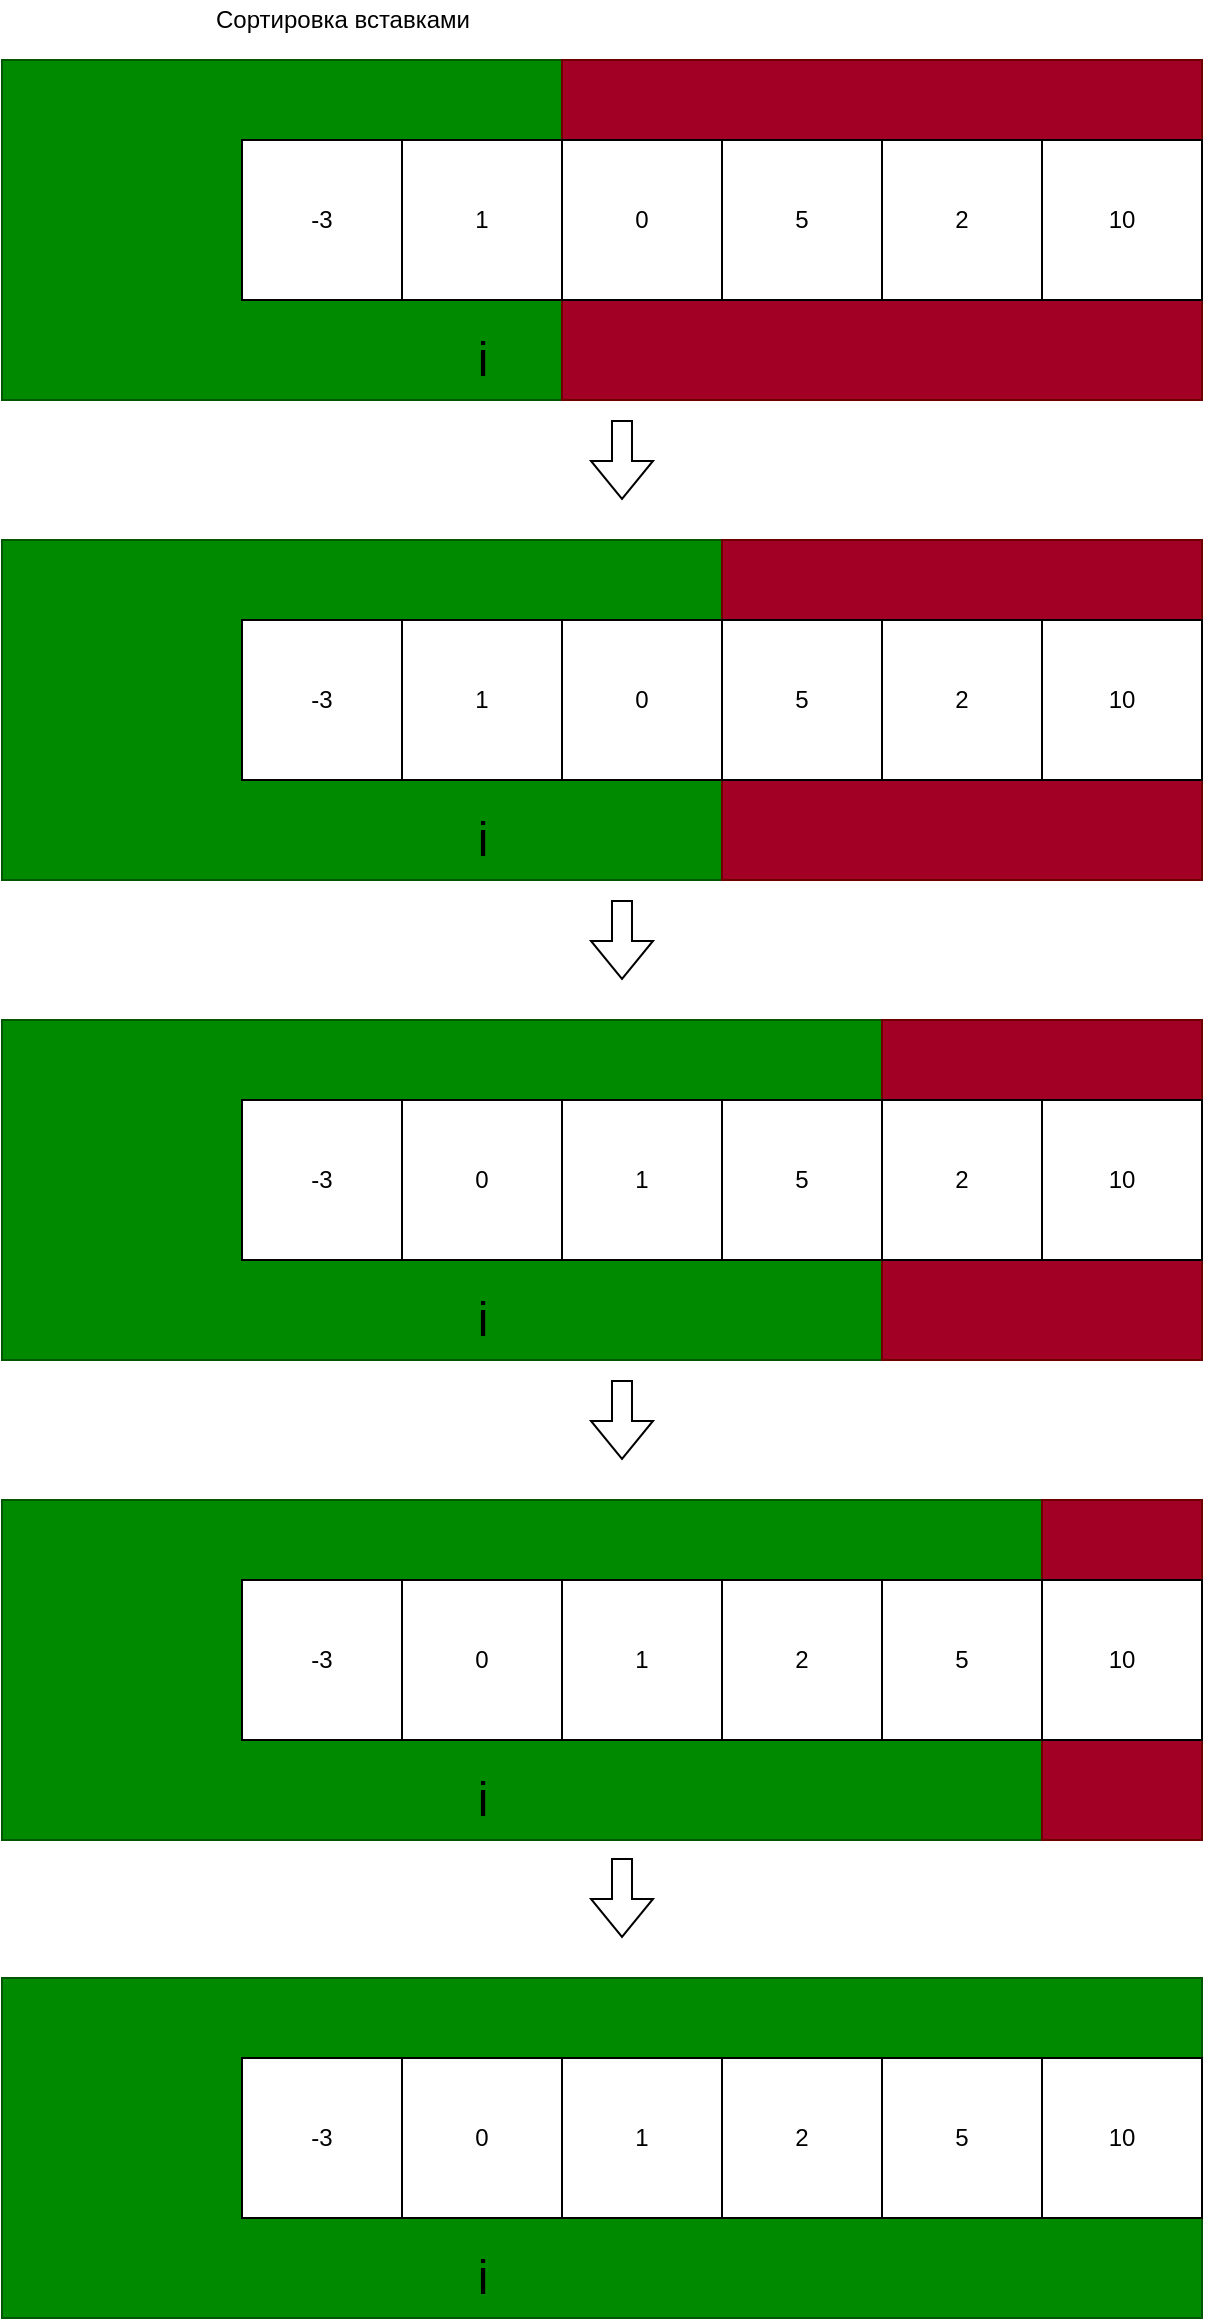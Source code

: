 <mxfile version="16.4.3" type="device" pages="2"><diagram id="kNC0PNn01H6Dtq6Pj9W3" name="Сортировка вставками"><mxGraphModel dx="2031" dy="1074" grid="1" gridSize="10" guides="1" tooltips="1" connect="1" arrows="1" fold="1" page="1" pageScale="1" pageWidth="827" pageHeight="1169" math="0" shadow="0"><root><mxCell id="0"/><mxCell id="1" parent="0"/><UserObject label="" link="https://app.diagrams.net/" id="_wTzo_Le8yrNWbZz3wkW-10"><mxCell style="rounded=0;whiteSpace=wrap;html=1;fillColor=#008a00;fontColor=#ffffff;strokeColor=#005700;" vertex="1" parent="1"><mxGeometry x="40" y="40" width="280" height="170" as="geometry"/></mxCell></UserObject><UserObject label="" link="https://app.diagrams.net/" id="_wTzo_Le8yrNWbZz3wkW-12"><mxCell style="rounded=0;whiteSpace=wrap;html=1;fillColor=#a20025;fontColor=#ffffff;strokeColor=#6F0000;" vertex="1" parent="1"><mxGeometry x="320" y="40" width="320" height="170" as="geometry"/></mxCell></UserObject><mxCell id="_wTzo_Le8yrNWbZz3wkW-1" value="1" style="whiteSpace=wrap;html=1;aspect=fixed;" vertex="1" parent="1"><mxGeometry x="240" y="80" width="80" height="80" as="geometry"/></mxCell><mxCell id="_wTzo_Le8yrNWbZz3wkW-2" value="-3" style="whiteSpace=wrap;html=1;aspect=fixed;" vertex="1" parent="1"><mxGeometry x="160" y="80" width="80" height="80" as="geometry"/></mxCell><mxCell id="_wTzo_Le8yrNWbZz3wkW-3" value="0" style="whiteSpace=wrap;html=1;aspect=fixed;" vertex="1" parent="1"><mxGeometry x="320" y="80" width="80" height="80" as="geometry"/></mxCell><mxCell id="_wTzo_Le8yrNWbZz3wkW-4" value="5" style="whiteSpace=wrap;html=1;aspect=fixed;" vertex="1" parent="1"><mxGeometry x="400" y="80" width="80" height="80" as="geometry"/></mxCell><mxCell id="_wTzo_Le8yrNWbZz3wkW-5" value="2" style="whiteSpace=wrap;html=1;aspect=fixed;" vertex="1" parent="1"><mxGeometry x="480" y="80" width="80" height="80" as="geometry"/></mxCell><mxCell id="_wTzo_Le8yrNWbZz3wkW-6" value="10" style="whiteSpace=wrap;html=1;aspect=fixed;" vertex="1" parent="1"><mxGeometry x="560" y="80" width="80" height="80" as="geometry"/></mxCell><mxCell id="_wTzo_Le8yrNWbZz3wkW-8" value="Сортировка вставками" style="text;html=1;align=center;verticalAlign=middle;resizable=0;points=[];autosize=1;strokeColor=none;fillColor=none;" vertex="1" parent="1"><mxGeometry x="135" y="10" width="150" height="20" as="geometry"/></mxCell><mxCell id="_wTzo_Le8yrNWbZz3wkW-13" value="&lt;font style=&quot;font-size: 24px&quot;&gt;i&lt;/font&gt;" style="text;html=1;align=center;verticalAlign=middle;resizable=0;points=[];autosize=1;strokeColor=none;fillColor=none;" vertex="1" parent="1"><mxGeometry x="270" y="180" width="20" height="20" as="geometry"/></mxCell><UserObject label="" link="https://app.diagrams.net/" id="_wTzo_Le8yrNWbZz3wkW-14"><mxCell style="rounded=0;whiteSpace=wrap;html=1;fillColor=#008a00;fontColor=#ffffff;strokeColor=#005700;" vertex="1" parent="1"><mxGeometry x="40" y="280" width="360" height="170" as="geometry"/></mxCell></UserObject><UserObject label="" link="https://app.diagrams.net/" id="_wTzo_Le8yrNWbZz3wkW-15"><mxCell style="rounded=0;whiteSpace=wrap;html=1;fillColor=#a20025;fontColor=#ffffff;strokeColor=#6F0000;" vertex="1" parent="1"><mxGeometry x="400" y="280" width="240" height="170" as="geometry"/></mxCell></UserObject><mxCell id="_wTzo_Le8yrNWbZz3wkW-16" value="0" style="whiteSpace=wrap;html=1;aspect=fixed;" vertex="1" parent="1"><mxGeometry x="320" y="320" width="80" height="80" as="geometry"/></mxCell><mxCell id="_wTzo_Le8yrNWbZz3wkW-17" value="-3" style="whiteSpace=wrap;html=1;aspect=fixed;" vertex="1" parent="1"><mxGeometry x="160" y="320" width="80" height="80" as="geometry"/></mxCell><mxCell id="_wTzo_Le8yrNWbZz3wkW-18" value="1" style="whiteSpace=wrap;html=1;aspect=fixed;" vertex="1" parent="1"><mxGeometry x="240" y="320" width="80" height="80" as="geometry"/></mxCell><mxCell id="_wTzo_Le8yrNWbZz3wkW-19" value="5" style="whiteSpace=wrap;html=1;aspect=fixed;" vertex="1" parent="1"><mxGeometry x="400" y="320" width="80" height="80" as="geometry"/></mxCell><mxCell id="_wTzo_Le8yrNWbZz3wkW-20" value="2" style="whiteSpace=wrap;html=1;aspect=fixed;" vertex="1" parent="1"><mxGeometry x="480" y="320" width="80" height="80" as="geometry"/></mxCell><mxCell id="_wTzo_Le8yrNWbZz3wkW-21" value="10" style="whiteSpace=wrap;html=1;aspect=fixed;" vertex="1" parent="1"><mxGeometry x="560" y="320" width="80" height="80" as="geometry"/></mxCell><mxCell id="_wTzo_Le8yrNWbZz3wkW-23" value="&lt;font style=&quot;font-size: 24px&quot;&gt;i&lt;/font&gt;" style="text;html=1;align=center;verticalAlign=middle;resizable=0;points=[];autosize=1;strokeColor=none;fillColor=none;" vertex="1" parent="1"><mxGeometry x="270" y="420" width="20" height="20" as="geometry"/></mxCell><mxCell id="_wTzo_Le8yrNWbZz3wkW-24" value="" style="shape=flexArrow;endArrow=classic;html=1;rounded=0;fontSize=24;" edge="1" parent="1"><mxGeometry width="50" height="50" relative="1" as="geometry"><mxPoint x="350" y="220" as="sourcePoint"/><mxPoint x="350" y="260" as="targetPoint"/></mxGeometry></mxCell><UserObject label="" link="https://app.diagrams.net/" id="_wTzo_Le8yrNWbZz3wkW-26"><mxCell style="rounded=0;whiteSpace=wrap;html=1;fillColor=#008a00;fontColor=#ffffff;strokeColor=#005700;" vertex="1" parent="1"><mxGeometry x="40" y="520" width="440" height="170" as="geometry"/></mxCell></UserObject><UserObject label="" link="https://app.diagrams.net/" id="_wTzo_Le8yrNWbZz3wkW-27"><mxCell style="rounded=0;whiteSpace=wrap;html=1;fillColor=#a20025;fontColor=#ffffff;strokeColor=#6F0000;" vertex="1" parent="1"><mxGeometry x="480" y="520" width="160" height="170" as="geometry"/></mxCell></UserObject><mxCell id="_wTzo_Le8yrNWbZz3wkW-28" value="1" style="whiteSpace=wrap;html=1;aspect=fixed;" vertex="1" parent="1"><mxGeometry x="320" y="560" width="80" height="80" as="geometry"/></mxCell><mxCell id="_wTzo_Le8yrNWbZz3wkW-29" value="-3" style="whiteSpace=wrap;html=1;aspect=fixed;" vertex="1" parent="1"><mxGeometry x="160" y="560" width="80" height="80" as="geometry"/></mxCell><mxCell id="_wTzo_Le8yrNWbZz3wkW-30" value="0" style="whiteSpace=wrap;html=1;aspect=fixed;" vertex="1" parent="1"><mxGeometry x="240" y="560" width="80" height="80" as="geometry"/></mxCell><mxCell id="_wTzo_Le8yrNWbZz3wkW-31" value="5" style="whiteSpace=wrap;html=1;aspect=fixed;" vertex="1" parent="1"><mxGeometry x="400" y="560" width="80" height="80" as="geometry"/></mxCell><mxCell id="_wTzo_Le8yrNWbZz3wkW-32" value="2" style="whiteSpace=wrap;html=1;aspect=fixed;" vertex="1" parent="1"><mxGeometry x="480" y="560" width="80" height="80" as="geometry"/></mxCell><mxCell id="_wTzo_Le8yrNWbZz3wkW-33" value="10" style="whiteSpace=wrap;html=1;aspect=fixed;" vertex="1" parent="1"><mxGeometry x="560" y="560" width="80" height="80" as="geometry"/></mxCell><mxCell id="_wTzo_Le8yrNWbZz3wkW-34" value="&lt;font style=&quot;font-size: 24px&quot;&gt;i&lt;/font&gt;" style="text;html=1;align=center;verticalAlign=middle;resizable=0;points=[];autosize=1;strokeColor=none;fillColor=none;" vertex="1" parent="1"><mxGeometry x="270" y="660" width="20" height="20" as="geometry"/></mxCell><mxCell id="_wTzo_Le8yrNWbZz3wkW-35" value="" style="shape=flexArrow;endArrow=classic;html=1;rounded=0;fontSize=24;" edge="1" parent="1"><mxGeometry width="50" height="50" relative="1" as="geometry"><mxPoint x="350" y="460" as="sourcePoint"/><mxPoint x="350" y="500" as="targetPoint"/></mxGeometry></mxCell><UserObject label="" link="https://app.diagrams.net/" id="_wTzo_Le8yrNWbZz3wkW-57"><mxCell style="rounded=0;whiteSpace=wrap;html=1;fillColor=#008a00;fontColor=#ffffff;strokeColor=#005700;" vertex="1" parent="1"><mxGeometry x="40" y="760" width="520" height="170" as="geometry"/></mxCell></UserObject><UserObject label="" link="https://app.diagrams.net/" id="_wTzo_Le8yrNWbZz3wkW-58"><mxCell style="rounded=0;whiteSpace=wrap;html=1;fillColor=#a20025;fontColor=#ffffff;strokeColor=#6F0000;" vertex="1" parent="1"><mxGeometry x="560" y="760" width="80" height="170" as="geometry"/></mxCell></UserObject><mxCell id="_wTzo_Le8yrNWbZz3wkW-59" value="1" style="whiteSpace=wrap;html=1;aspect=fixed;" vertex="1" parent="1"><mxGeometry x="320" y="800" width="80" height="80" as="geometry"/></mxCell><mxCell id="_wTzo_Le8yrNWbZz3wkW-60" value="-3" style="whiteSpace=wrap;html=1;aspect=fixed;" vertex="1" parent="1"><mxGeometry x="160" y="800" width="80" height="80" as="geometry"/></mxCell><mxCell id="_wTzo_Le8yrNWbZz3wkW-61" value="0" style="whiteSpace=wrap;html=1;aspect=fixed;" vertex="1" parent="1"><mxGeometry x="240" y="800" width="80" height="80" as="geometry"/></mxCell><mxCell id="_wTzo_Le8yrNWbZz3wkW-62" value="5" style="whiteSpace=wrap;html=1;aspect=fixed;" vertex="1" parent="1"><mxGeometry x="480" y="800" width="80" height="80" as="geometry"/></mxCell><mxCell id="_wTzo_Le8yrNWbZz3wkW-63" value="2" style="whiteSpace=wrap;html=1;aspect=fixed;" vertex="1" parent="1"><mxGeometry x="400" y="800" width="80" height="80" as="geometry"/></mxCell><mxCell id="_wTzo_Le8yrNWbZz3wkW-64" value="10" style="whiteSpace=wrap;html=1;aspect=fixed;" vertex="1" parent="1"><mxGeometry x="560" y="800" width="80" height="80" as="geometry"/></mxCell><mxCell id="_wTzo_Le8yrNWbZz3wkW-65" value="&lt;font style=&quot;font-size: 24px&quot;&gt;i&lt;/font&gt;" style="text;html=1;align=center;verticalAlign=middle;resizable=0;points=[];autosize=1;strokeColor=none;fillColor=none;" vertex="1" parent="1"><mxGeometry x="270" y="900" width="20" height="20" as="geometry"/></mxCell><mxCell id="_wTzo_Le8yrNWbZz3wkW-66" value="" style="shape=flexArrow;endArrow=classic;html=1;rounded=0;fontSize=24;" edge="1" parent="1"><mxGeometry width="50" height="50" relative="1" as="geometry"><mxPoint x="350" y="700" as="sourcePoint"/><mxPoint x="350" y="740" as="targetPoint"/></mxGeometry></mxCell><UserObject label="" link="https://app.diagrams.net/" id="_wTzo_Le8yrNWbZz3wkW-68"><mxCell style="rounded=0;whiteSpace=wrap;html=1;fillColor=#008a00;fontColor=#ffffff;strokeColor=#005700;" vertex="1" parent="1"><mxGeometry x="40" y="999" width="600" height="170" as="geometry"/></mxCell></UserObject><UserObject label="" link="https://app.diagrams.net/" id="_wTzo_Le8yrNWbZz3wkW-69"><mxCell style="rounded=0;whiteSpace=wrap;html=1;fillColor=#a20025;fontColor=#ffffff;strokeColor=#6F0000;" vertex="1" parent="1"><mxGeometry x="640" y="999" height="170" as="geometry"/></mxCell></UserObject><mxCell id="_wTzo_Le8yrNWbZz3wkW-70" value="1" style="whiteSpace=wrap;html=1;aspect=fixed;" vertex="1" parent="1"><mxGeometry x="320" y="1039" width="80" height="80" as="geometry"/></mxCell><mxCell id="_wTzo_Le8yrNWbZz3wkW-71" value="-3" style="whiteSpace=wrap;html=1;aspect=fixed;" vertex="1" parent="1"><mxGeometry x="160" y="1039" width="80" height="80" as="geometry"/></mxCell><mxCell id="_wTzo_Le8yrNWbZz3wkW-72" value="0" style="whiteSpace=wrap;html=1;aspect=fixed;" vertex="1" parent="1"><mxGeometry x="240" y="1039" width="80" height="80" as="geometry"/></mxCell><mxCell id="_wTzo_Le8yrNWbZz3wkW-73" value="5" style="whiteSpace=wrap;html=1;aspect=fixed;" vertex="1" parent="1"><mxGeometry x="480" y="1039" width="80" height="80" as="geometry"/></mxCell><mxCell id="_wTzo_Le8yrNWbZz3wkW-74" value="2" style="whiteSpace=wrap;html=1;aspect=fixed;" vertex="1" parent="1"><mxGeometry x="400" y="1039" width="80" height="80" as="geometry"/></mxCell><mxCell id="_wTzo_Le8yrNWbZz3wkW-75" value="10" style="whiteSpace=wrap;html=1;aspect=fixed;" vertex="1" parent="1"><mxGeometry x="560" y="1039" width="80" height="80" as="geometry"/></mxCell><mxCell id="_wTzo_Le8yrNWbZz3wkW-76" value="&lt;font style=&quot;font-size: 24px&quot;&gt;i&lt;/font&gt;" style="text;html=1;align=center;verticalAlign=middle;resizable=0;points=[];autosize=1;strokeColor=none;fillColor=none;" vertex="1" parent="1"><mxGeometry x="270" y="1139" width="20" height="20" as="geometry"/></mxCell><mxCell id="_wTzo_Le8yrNWbZz3wkW-77" value="" style="shape=flexArrow;endArrow=classic;html=1;rounded=0;fontSize=24;" edge="1" parent="1"><mxGeometry width="50" height="50" relative="1" as="geometry"><mxPoint x="350" y="939" as="sourcePoint"/><mxPoint x="350" y="979" as="targetPoint"/></mxGeometry></mxCell></root></mxGraphModel></diagram><diagram id="6l8MhiUiG_YnovUp9Uvh" name="Сортировка выборкой"><mxGraphModel dx="760" dy="626" grid="1" gridSize="10" guides="1" tooltips="1" connect="1" arrows="1" fold="1" page="1" pageScale="1" pageWidth="827" pageHeight="1169" math="0" shadow="0"><root><mxCell id="3Z4gzDn5M5FNmtsIruM1-0"/><mxCell id="3Z4gzDn5M5FNmtsIruM1-1" parent="3Z4gzDn5M5FNmtsIruM1-0"/><UserObject label="" link="https://app.diagrams.net/" id="dTdm-zPNeveHYJ5zg2Ll-0"><mxCell style="rounded=0;whiteSpace=wrap;html=1;fillColor=#008a00;fontColor=#ffffff;strokeColor=#005700;" vertex="1" parent="3Z4gzDn5M5FNmtsIruM1-1"><mxGeometry x="40" y="40" width="50" height="170" as="geometry"/></mxCell></UserObject><UserObject label="" link="https://app.diagrams.net/" id="dTdm-zPNeveHYJ5zg2Ll-1"><mxCell style="rounded=0;whiteSpace=wrap;html=1;fillColor=#a20025;fontColor=#ffffff;strokeColor=#6F0000;" vertex="1" parent="3Z4gzDn5M5FNmtsIruM1-1"><mxGeometry x="90" y="40" width="50" height="170" as="geometry"/></mxCell></UserObject><mxCell id="dTdm-zPNeveHYJ5zg2Ll-2" value="1" style="whiteSpace=wrap;html=1;aspect=fixed;" vertex="1" parent="3Z4gzDn5M5FNmtsIruM1-1"><mxGeometry x="240" y="80" width="80" height="80" as="geometry"/></mxCell><mxCell id="dTdm-zPNeveHYJ5zg2Ll-3" value="941" style="whiteSpace=wrap;html=1;aspect=fixed;" vertex="1" parent="3Z4gzDn5M5FNmtsIruM1-1"><mxGeometry x="480" y="80" width="80" height="80" as="geometry"/></mxCell><mxCell id="dTdm-zPNeveHYJ5zg2Ll-4" value="219" style="whiteSpace=wrap;html=1;aspect=fixed;" vertex="1" parent="3Z4gzDn5M5FNmtsIruM1-1"><mxGeometry x="320" y="80" width="80" height="80" as="geometry"/></mxCell><mxCell id="dTdm-zPNeveHYJ5zg2Ll-5" value="491" style="whiteSpace=wrap;html=1;aspect=fixed;" vertex="1" parent="3Z4gzDn5M5FNmtsIruM1-1"><mxGeometry x="400" y="80" width="80" height="80" as="geometry"/></mxCell><mxCell id="dTdm-zPNeveHYJ5zg2Ll-16" value="" style="edgeStyle=orthogonalEdgeStyle;rounded=0;orthogonalLoop=1;jettySize=auto;html=1;fontSize=24;" edge="1" parent="3Z4gzDn5M5FNmtsIruM1-1" source="dTdm-zPNeveHYJ5zg2Ll-6" target="dTdm-zPNeveHYJ5zg2Ll-14"><mxGeometry relative="1" as="geometry"/></mxCell><mxCell id="dTdm-zPNeveHYJ5zg2Ll-6" value="-4" style="whiteSpace=wrap;html=1;aspect=fixed;" vertex="1" parent="3Z4gzDn5M5FNmtsIruM1-1"><mxGeometry x="470" y="250" width="80" height="80" as="geometry"/></mxCell><mxCell id="dTdm-zPNeveHYJ5zg2Ll-8" value="Сортировка выборками" style="text;html=1;align=center;verticalAlign=middle;resizable=0;points=[];autosize=1;strokeColor=none;fillColor=none;" vertex="1" parent="3Z4gzDn5M5FNmtsIruM1-1"><mxGeometry x="135" y="10" width="150" height="20" as="geometry"/></mxCell><mxCell id="dTdm-zPNeveHYJ5zg2Ll-9" value="&lt;font style=&quot;font-size: 24px&quot;&gt;i&lt;/font&gt;" style="text;html=1;align=center;verticalAlign=middle;resizable=0;points=[];autosize=1;strokeColor=none;fillColor=none;" vertex="1" parent="3Z4gzDn5M5FNmtsIruM1-1"><mxGeometry x="430" y="180" width="20" height="20" as="geometry"/></mxCell><mxCell id="dTdm-zPNeveHYJ5zg2Ll-11" value="j" style="text;html=1;align=center;verticalAlign=middle;resizable=0;points=[];autosize=1;strokeColor=none;fillColor=none;fontSize=24;" vertex="1" parent="3Z4gzDn5M5FNmtsIruM1-1"><mxGeometry x="510" y="175" width="20" height="30" as="geometry"/></mxCell><mxCell id="dTdm-zPNeveHYJ5zg2Ll-13" value="Temp" style="text;html=1;align=center;verticalAlign=middle;resizable=0;points=[];autosize=1;strokeColor=none;fillColor=none;fontSize=24;" vertex="1" parent="3Z4gzDn5M5FNmtsIruM1-1"><mxGeometry x="270" y="275" width="70" height="30" as="geometry"/></mxCell><mxCell id="dTdm-zPNeveHYJ5zg2Ll-14" value="" style="whiteSpace=wrap;html=1;aspect=fixed;" vertex="1" parent="3Z4gzDn5M5FNmtsIruM1-1"><mxGeometry x="350" y="250" width="80" height="80" as="geometry"/></mxCell><mxCell id="dTdm-zPNeveHYJ5zg2Ll-17" value="-118" style="whiteSpace=wrap;html=1;aspect=fixed;" vertex="1" parent="3Z4gzDn5M5FNmtsIruM1-1"><mxGeometry x="160" y="80" width="80" height="80" as="geometry"/></mxCell><mxCell id="dTdm-zPNeveHYJ5zg2Ll-19" value="1" style="whiteSpace=wrap;html=1;aspect=fixed;" vertex="1" parent="3Z4gzDn5M5FNmtsIruM1-1"><mxGeometry x="470" y="250" width="80" height="80" as="geometry"/></mxCell><mxCell id="dTdm-zPNeveHYJ5zg2Ll-20" value="-24" style="whiteSpace=wrap;html=1;aspect=fixed;" vertex="1" parent="3Z4gzDn5M5FNmtsIruM1-1"><mxGeometry x="240" y="80" width="80" height="80" as="geometry"/></mxCell></root></mxGraphModel></diagram></mxfile>